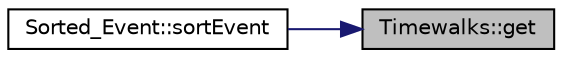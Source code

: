 digraph "Timewalks::get"
{
 // LATEX_PDF_SIZE
  edge [fontname="Helvetica",fontsize="10",labelfontname="Helvetica",labelfontsize="10"];
  node [fontname="Helvetica",fontsize="10",shape=record];
  rankdir="RL";
  Node1 [label="Timewalks::get",height=0.2,width=0.4,color="black", fillcolor="grey75", style="filled", fontcolor="black",tooltip=" "];
  Node1 -> Node2 [dir="back",color="midnightblue",fontsize="10",style="solid",fontname="Helvetica"];
  Node2 [label="Sorted_Event::sortEvent",height=0.2,width=0.4,color="black", fillcolor="white", style="filled",URL="$class_sorted___event.html#a526eefb6a423a59ff6096766c04c98e2",tooltip=" "];
}
